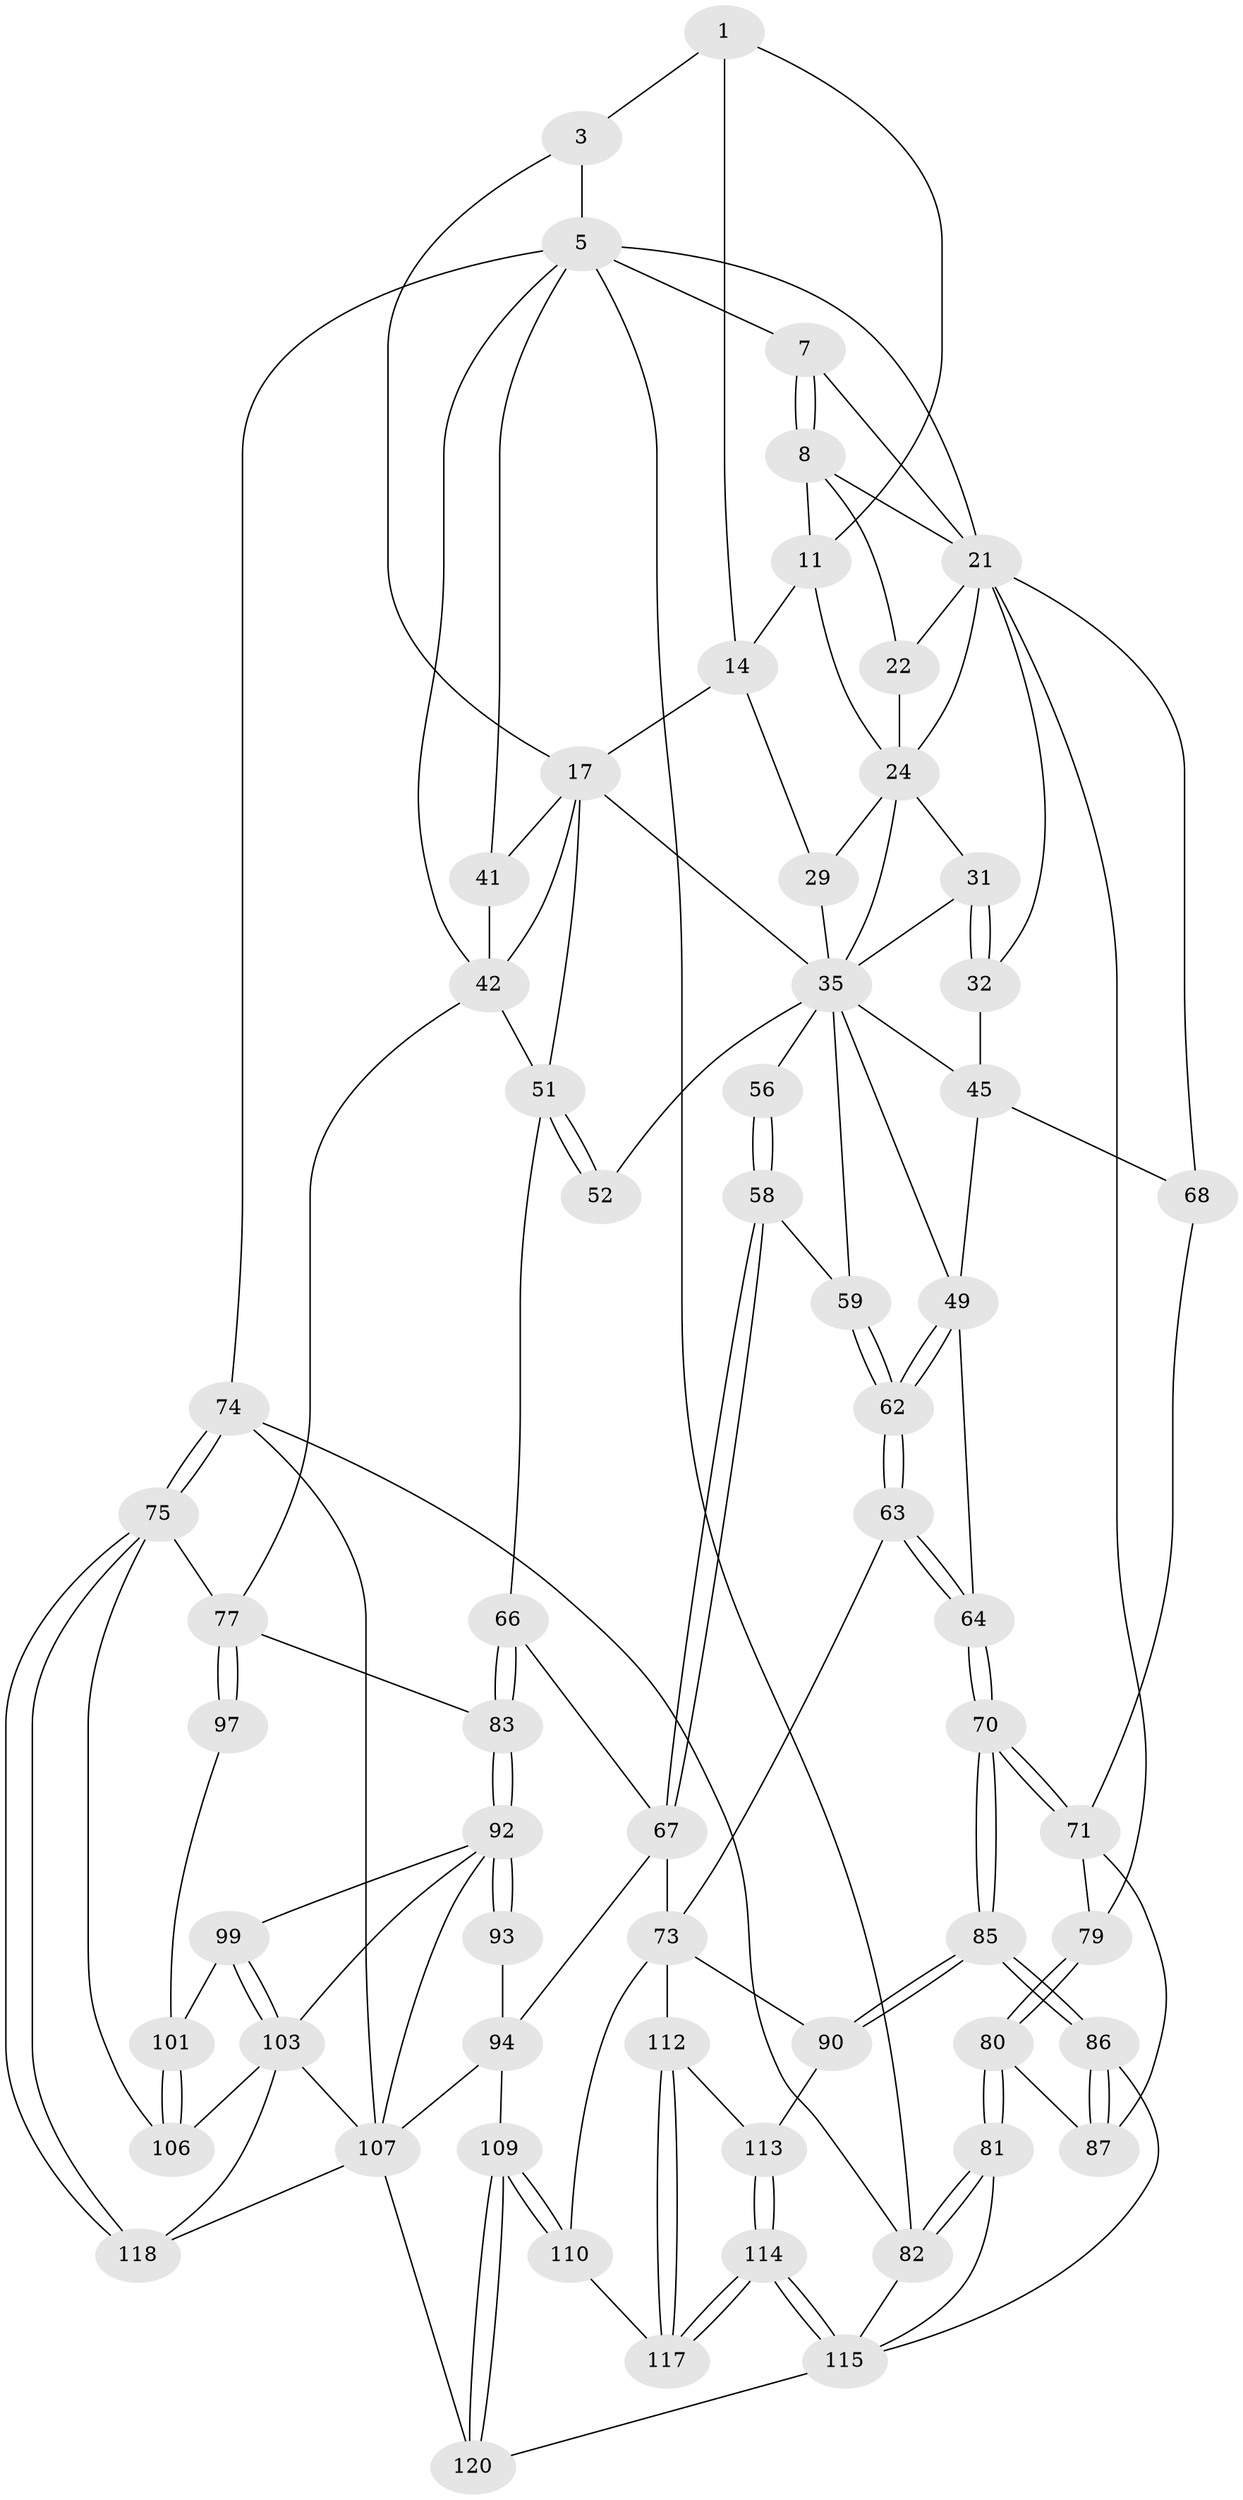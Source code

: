 // original degree distribution, {3: 0.031746031746031744, 5: 0.4444444444444444, 4: 0.25396825396825395, 6: 0.2698412698412698}
// Generated by graph-tools (version 1.1) at 2025/16/03/09/25 04:16:47]
// undirected, 63 vertices, 148 edges
graph export_dot {
graph [start="1"]
  node [color=gray90,style=filled];
  1 [pos="+0.48558033444769344+0",super="+2+10"];
  3 [pos="+0.6316850676740438+0",super="+4+16"];
  5 [pos="+1+0",super="+6+40"];
  7 [pos="+0+0"];
  8 [pos="+0.033161384906735626+0",super="+9"];
  11 [pos="+0.4332549270681012+0.07363551872344658",super="+23"];
  14 [pos="+0.5098833345940522+0.08220566824296986",super="+20+15"];
  17 [pos="+0.752859401894562+0.13472529619856508",super="+18"];
  21 [pos="+0.3562646864071284+0.052312385291175836",super="+28"];
  22 [pos="+0.36105351601194186+0.05691296986743167"];
  24 [pos="+0.4399071712266886+0.1735105425741958",super="+25"];
  29 [pos="+0.5345594681004371+0.19390729761259762"];
  31 [pos="+0.34049129189060523+0.23864975352078072"];
  32 [pos="+0.17743474369140116+0.32004611659911497"];
  35 [pos="+0.710425220223136+0.21724330806607572",super="+36+53"];
  41 [pos="+1+0"];
  42 [pos="+0.8611407946778364+0.210978981147338",super="+44"];
  45 [pos="+0.398051091350094+0.28462525790311544",super="+46"];
  49 [pos="+0.4380111636360226+0.38827222588616195",super="+50"];
  51 [pos="+0.8511694198830587+0.33629411197017894",super="+55"];
  52 [pos="+0.7537418030393578+0.43833132188884233"];
  56 [pos="+0.6140479205680937+0.4035366715812321"];
  58 [pos="+0.5758542713395368+0.4721751646247837"];
  59 [pos="+0.5567249256453936+0.4705045459477068"];
  62 [pos="+0.440097104334132+0.48679326706043397"];
  63 [pos="+0.43139197803970436+0.499496468998038"];
  64 [pos="+0.2516237883914822+0.5234648275236738"];
  66 [pos="+0.7733766015387964+0.5357096178965544"];
  67 [pos="+0.6031259172984558+0.5519361503026465",super="+72"];
  68 [pos="+0.06875053744746447+0.48220101418711864"];
  70 [pos="+0.2321989920246237+0.5985317990582989"];
  71 [pos="+0.076053176976773+0.5761380883021688",super="+84"];
  73 [pos="+0.46927236022456653+0.5840585992036721",super="+89"];
  74 [pos="+1+1"];
  75 [pos="+1+1",super="+76"];
  77 [pos="+1+0.4778381263664607",super="+78"];
  79 [pos="+0+0.5669825358712004"];
  80 [pos="+0+0.7469610729756844"];
  81 [pos="+0+1"];
  82 [pos="+0+1"];
  83 [pos="+0.7888330501069907+0.5631354677180287"];
  85 [pos="+0.24140754327412994+0.6409362404945277"];
  86 [pos="+0.1774791702260227+0.7277747310267921"];
  87 [pos="+0.14398419868924453+0.7193417483272317",super="+88"];
  90 [pos="+0.2766981071244788+0.659325722281584"];
  92 [pos="+0.7913177164195899+0.5874545217092013",super="+98"];
  93 [pos="+0.6320455786420385+0.6893454299890152"];
  94 [pos="+0.6285624197659048+0.6899498698908635",super="+108"];
  97 [pos="+0.9639658838855647+0.6133164569800998"];
  99 [pos="+0.8306719622249015+0.6299373942975844",super="+100"];
  101 [pos="+0.9438987468465125+0.7081984071631781"];
  103 [pos="+0.8879893340885712+0.8037275073480025",super="+104"];
  106 [pos="+0.9847479124345813+0.8000420115144142"];
  107 [pos="+0.702402443866335+0.8578065170455934",super="+122"];
  109 [pos="+0.5696329837937975+0.9159731521604559"];
  110 [pos="+0.5285191467771821+0.8344610665729074"];
  112 [pos="+0.39175459491959846+0.7782001093870277"];
  113 [pos="+0.29002272943705015+0.6789944943174439"];
  114 [pos="+0.31862091791724134+0.9020305357774845"];
  115 [pos="+0.29937507186643897+0.9374633390487436",super="+121+116"];
  117 [pos="+0.34247380278159456+0.8752179372404838"];
  118 [pos="+0.8883911612725517+0.9516957117564429"];
  120 [pos="+0.49130356481276544+1"];
  1 -- 3 [weight=2];
  1 -- 14 [weight=2];
  1 -- 11;
  3 -- 17 [weight=2];
  3 -- 5;
  5 -- 74;
  5 -- 82;
  5 -- 7;
  5 -- 41;
  5 -- 42;
  5 -- 21;
  7 -- 8;
  7 -- 8;
  7 -- 21;
  8 -- 21;
  8 -- 11;
  8 -- 22;
  11 -- 24;
  11 -- 14;
  14 -- 29;
  14 -- 17;
  17 -- 41;
  17 -- 51;
  17 -- 35;
  17 -- 42;
  21 -- 22;
  21 -- 32;
  21 -- 68;
  21 -- 24;
  21 -- 79;
  22 -- 24;
  24 -- 29;
  24 -- 35;
  24 -- 31;
  29 -- 35;
  31 -- 32;
  31 -- 32;
  31 -- 35;
  32 -- 45;
  35 -- 45;
  35 -- 49;
  35 -- 56 [weight=2];
  35 -- 59;
  35 -- 52;
  41 -- 42;
  42 -- 51;
  42 -- 77;
  45 -- 49 [weight=2];
  45 -- 68;
  49 -- 62;
  49 -- 62;
  49 -- 64;
  51 -- 52 [weight=2];
  51 -- 52;
  51 -- 66;
  56 -- 58;
  56 -- 58;
  58 -- 59;
  58 -- 67;
  58 -- 67;
  59 -- 62;
  59 -- 62;
  62 -- 63;
  62 -- 63;
  63 -- 64;
  63 -- 64;
  63 -- 73;
  64 -- 70;
  64 -- 70;
  66 -- 67;
  66 -- 83;
  66 -- 83;
  67 -- 73 [weight=2];
  67 -- 94;
  68 -- 71;
  70 -- 71;
  70 -- 71;
  70 -- 85;
  70 -- 85;
  71 -- 87;
  71 -- 79;
  73 -- 112;
  73 -- 90;
  73 -- 110;
  74 -- 75;
  74 -- 75;
  74 -- 82;
  74 -- 107;
  75 -- 118;
  75 -- 118;
  75 -- 106;
  75 -- 77;
  77 -- 97;
  77 -- 97;
  77 -- 83;
  79 -- 80;
  79 -- 80;
  80 -- 81;
  80 -- 81;
  80 -- 87;
  81 -- 82;
  81 -- 82;
  81 -- 115;
  82 -- 115;
  83 -- 92;
  83 -- 92;
  85 -- 86;
  85 -- 86;
  85 -- 90;
  85 -- 90;
  86 -- 87;
  86 -- 87;
  86 -- 115;
  90 -- 113;
  92 -- 93 [weight=2];
  92 -- 93;
  92 -- 99;
  92 -- 103;
  92 -- 107;
  93 -- 94;
  94 -- 107;
  94 -- 109;
  97 -- 101;
  99 -- 103;
  99 -- 103;
  99 -- 101;
  101 -- 106;
  101 -- 106;
  103 -- 106;
  103 -- 118;
  103 -- 107;
  107 -- 118;
  107 -- 120;
  109 -- 110;
  109 -- 110;
  109 -- 120;
  109 -- 120;
  110 -- 117;
  112 -- 113;
  112 -- 117;
  112 -- 117;
  113 -- 114;
  113 -- 114;
  114 -- 115;
  114 -- 115;
  114 -- 117;
  114 -- 117;
  115 -- 120;
}

